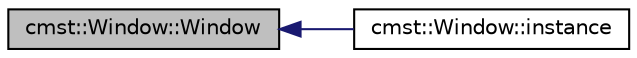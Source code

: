 digraph "cmst::Window::Window"
{
  edge [fontname="Helvetica",fontsize="10",labelfontname="Helvetica",labelfontsize="10"];
  node [fontname="Helvetica",fontsize="10",shape=record];
  rankdir="LR";
  Node1 [label="cmst::Window::Window",height=0.2,width=0.4,color="black", fillcolor="grey75", style="filled", fontcolor="black"];
  Node1 -> Node2 [dir="back",color="midnightblue",fontsize="10",style="solid",fontname="Helvetica"];
  Node2 [label="cmst::Window::instance",height=0.2,width=0.4,color="black", fillcolor="white", style="filled",URL="$classcmst_1_1_window.html#a281790e82296e7be50c19520f136e345"];
}
